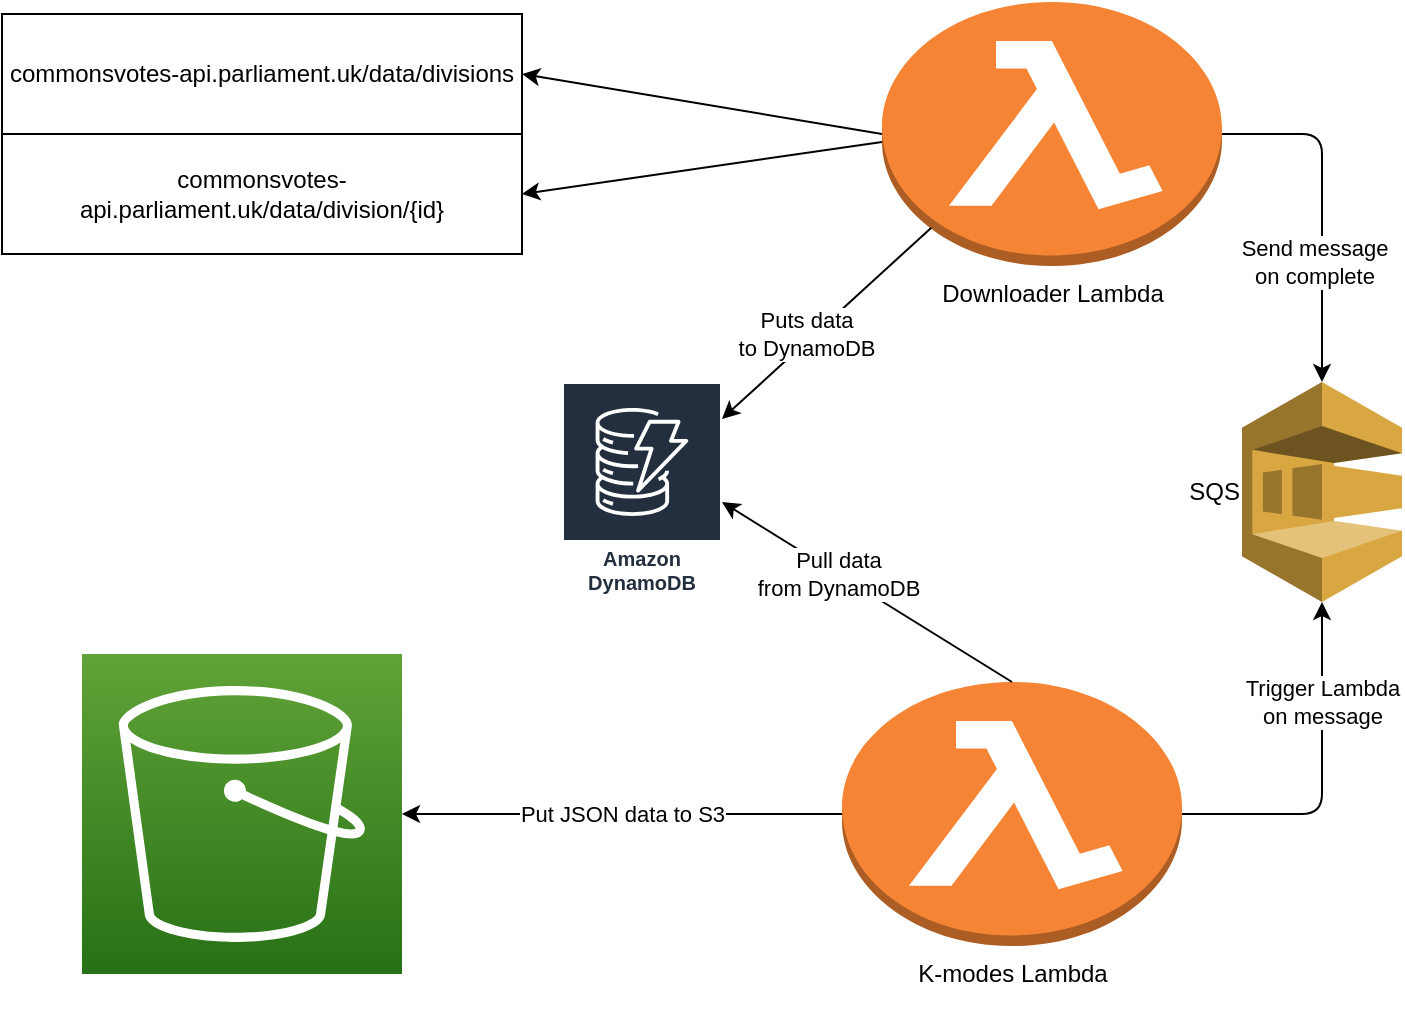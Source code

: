 <mxfile version="14.9.2" type="device"><diagram id="LQEVG9yy0glQRNrWB96x" name="Page-1"><mxGraphModel dx="1422" dy="672" grid="1" gridSize="10" guides="1" tooltips="1" connect="1" arrows="1" fold="1" page="1" pageScale="1" pageWidth="827" pageHeight="1169" math="0" shadow="0"><root><mxCell id="0"/><mxCell id="1" parent="0"/><mxCell id="aIznPB0tb0Mp54J4I825-2" value="commonsvotes-api.parliament.uk/data/divisions" style="rounded=0;whiteSpace=wrap;html=1;" parent="1" vertex="1"><mxGeometry x="60" y="96" width="260" height="60" as="geometry"/></mxCell><mxCell id="aIznPB0tb0Mp54J4I825-4" value="commonsvotes-api.parliament.uk/data/division/{id}" style="rounded=0;whiteSpace=wrap;html=1;" parent="1" vertex="1"><mxGeometry x="60" y="156" width="260" height="60" as="geometry"/></mxCell><mxCell id="aIznPB0tb0Mp54J4I825-5" value="Downloader Lambda" style="outlineConnect=0;dashed=0;verticalLabelPosition=bottom;verticalAlign=top;align=center;html=1;shape=mxgraph.aws3.lambda_function;fillColor=#F58534;gradientColor=none;" parent="1" vertex="1"><mxGeometry x="500" y="90" width="170" height="132" as="geometry"/></mxCell><mxCell id="aIznPB0tb0Mp54J4I825-8" value="" style="endArrow=classic;html=1;entryX=1;entryY=0.5;entryDx=0;entryDy=0;exitX=0;exitY=0.5;exitDx=0;exitDy=0;exitPerimeter=0;" parent="1" source="aIznPB0tb0Mp54J4I825-5" target="aIznPB0tb0Mp54J4I825-2" edge="1"><mxGeometry width="50" height="50" relative="1" as="geometry"><mxPoint x="390" y="370" as="sourcePoint"/><mxPoint x="440" y="320" as="targetPoint"/></mxGeometry></mxCell><mxCell id="aIznPB0tb0Mp54J4I825-9" value="" style="endArrow=classic;html=1;entryX=1;entryY=0.5;entryDx=0;entryDy=0;" parent="1" target="aIznPB0tb0Mp54J4I825-4" edge="1"><mxGeometry width="50" height="50" relative="1" as="geometry"><mxPoint x="500" y="160" as="sourcePoint"/><mxPoint x="330" y="90" as="targetPoint"/></mxGeometry></mxCell><mxCell id="aIznPB0tb0Mp54J4I825-11" value="SQS" style="outlineConnect=0;dashed=0;verticalLabelPosition=middle;verticalAlign=middle;align=right;html=1;shape=mxgraph.aws3.sqs;fillColor=#D9A741;gradientColor=none;labelPosition=left;" parent="1" vertex="1"><mxGeometry x="680" y="280" width="80" height="110" as="geometry"/></mxCell><mxCell id="aIznPB0tb0Mp54J4I825-12" value="" style="endArrow=classic;html=1;entryX=0.5;entryY=0;entryDx=0;entryDy=0;entryPerimeter=0;exitX=1;exitY=0.5;exitDx=0;exitDy=0;exitPerimeter=0;" parent="1" source="aIznPB0tb0Mp54J4I825-5" target="aIznPB0tb0Mp54J4I825-11" edge="1"><mxGeometry width="50" height="50" relative="1" as="geometry"><mxPoint x="390" y="370" as="sourcePoint"/><mxPoint x="440" y="320" as="targetPoint"/><Array as="points"><mxPoint x="720" y="156"/></Array></mxGeometry></mxCell><mxCell id="aIznPB0tb0Mp54J4I825-24" value="&lt;div&gt;Send message&lt;/div&gt;&lt;div&gt;on complete&lt;/div&gt;" style="edgeLabel;html=1;align=center;verticalAlign=middle;resizable=0;points=[];" parent="aIznPB0tb0Mp54J4I825-12" vertex="1" connectable="0"><mxGeometry x="-0.081" y="-4" relative="1" as="geometry"><mxPoint y="34" as="offset"/></mxGeometry></mxCell><mxCell id="aIznPB0tb0Mp54J4I825-13" value="&lt;div&gt;K-modes Lambda&lt;/div&gt;&lt;div&gt;&lt;br&gt;&lt;/div&gt;" style="outlineConnect=0;dashed=0;verticalLabelPosition=bottom;verticalAlign=top;align=center;html=1;shape=mxgraph.aws3.lambda_function;fillColor=#F58534;gradientColor=none;" parent="1" vertex="1"><mxGeometry x="480" y="430" width="170" height="132" as="geometry"/></mxCell><mxCell id="aIznPB0tb0Mp54J4I825-19" value="" style="endArrow=classic;html=1;entryX=0.5;entryY=1;entryDx=0;entryDy=0;entryPerimeter=0;exitX=1;exitY=0.5;exitDx=0;exitDy=0;exitPerimeter=0;" parent="1" source="aIznPB0tb0Mp54J4I825-13" target="aIznPB0tb0Mp54J4I825-11" edge="1"><mxGeometry width="50" height="50" relative="1" as="geometry"><mxPoint x="760" y="540" as="sourcePoint"/><mxPoint x="660" y="490" as="targetPoint"/><Array as="points"><mxPoint x="720" y="496"/></Array></mxGeometry></mxCell><mxCell id="aIznPB0tb0Mp54J4I825-25" value="&lt;div&gt;Trigger Lambda&lt;/div&gt;&lt;div&gt;on message&lt;br&gt;&lt;/div&gt;" style="edgeLabel;html=1;align=center;verticalAlign=middle;resizable=0;points=[];" parent="aIznPB0tb0Mp54J4I825-19" vertex="1" connectable="0"><mxGeometry x="0.625" y="-4" relative="1" as="geometry"><mxPoint x="-4" y="17" as="offset"/></mxGeometry></mxCell><mxCell id="aIznPB0tb0Mp54J4I825-21" value="" style="points=[[0,0,0],[0.25,0,0],[0.5,0,0],[0.75,0,0],[1,0,0],[0,1,0],[0.25,1,0],[0.5,1,0],[0.75,1,0],[1,1,0],[0,0.25,0],[0,0.5,0],[0,0.75,0],[1,0.25,0],[1,0.5,0],[1,0.75,0]];outlineConnect=0;fontColor=#232F3E;gradientColor=#60A337;gradientDirection=north;fillColor=#277116;strokeColor=#ffffff;dashed=0;verticalLabelPosition=bottom;verticalAlign=top;align=center;html=1;fontSize=12;fontStyle=0;aspect=fixed;shape=mxgraph.aws4.resourceIcon;resIcon=mxgraph.aws4.s3;" parent="1" vertex="1"><mxGeometry x="100" y="416" width="160" height="160" as="geometry"/></mxCell><mxCell id="aIznPB0tb0Mp54J4I825-22" value="" style="endArrow=classic;html=1;entryX=1;entryY=0.5;entryDx=0;entryDy=0;entryPerimeter=0;exitX=0;exitY=0.5;exitDx=0;exitDy=0;exitPerimeter=0;" parent="1" source="aIznPB0tb0Mp54J4I825-13" target="aIznPB0tb0Mp54J4I825-21" edge="1"><mxGeometry width="50" height="50" relative="1" as="geometry"><mxPoint x="390" y="370" as="sourcePoint"/><mxPoint x="440" y="320" as="targetPoint"/></mxGeometry></mxCell><mxCell id="aIznPB0tb0Mp54J4I825-23" value="Put JSON data to S3 " style="edgeLabel;html=1;align=center;verticalAlign=middle;resizable=0;points=[];" parent="aIznPB0tb0Mp54J4I825-22" vertex="1" connectable="0"><mxGeometry x="0.291" y="3" relative="1" as="geometry"><mxPoint x="32" y="-3" as="offset"/></mxGeometry></mxCell><mxCell id="aIznPB0tb0Mp54J4I825-26" value="Amazon DynamoDB" style="outlineConnect=0;fontColor=#232F3E;gradientColor=none;strokeColor=#ffffff;fillColor=#232F3E;dashed=0;verticalLabelPosition=middle;verticalAlign=bottom;align=center;html=1;whiteSpace=wrap;fontSize=10;fontStyle=1;spacing=3;shape=mxgraph.aws4.productIcon;prIcon=mxgraph.aws4.dynamodb;" parent="1" vertex="1"><mxGeometry x="340" y="280" width="80" height="110" as="geometry"/></mxCell><mxCell id="aIznPB0tb0Mp54J4I825-27" value="" style="endArrow=classic;html=1;exitX=0.145;exitY=0.855;exitDx=0;exitDy=0;exitPerimeter=0;" parent="1" source="aIznPB0tb0Mp54J4I825-5" target="aIznPB0tb0Mp54J4I825-26" edge="1"><mxGeometry width="50" height="50" relative="1" as="geometry"><mxPoint x="500" y="270" as="sourcePoint"/><mxPoint x="440" y="310" as="targetPoint"/></mxGeometry></mxCell><mxCell id="aIznPB0tb0Mp54J4I825-28" value="&lt;div&gt;Puts data&lt;/div&gt;&lt;div&gt;to DynamoDB&lt;/div&gt;" style="edgeLabel;html=1;align=center;verticalAlign=middle;resizable=0;points=[];" parent="aIznPB0tb0Mp54J4I825-27" vertex="1" connectable="0"><mxGeometry x="0.158" y="-3" relative="1" as="geometry"><mxPoint as="offset"/></mxGeometry></mxCell><mxCell id="aIznPB0tb0Mp54J4I825-29" value="" style="endArrow=classic;html=1;exitX=0.5;exitY=0;exitDx=0;exitDy=0;exitPerimeter=0;" parent="1" source="aIznPB0tb0Mp54J4I825-13" edge="1"><mxGeometry width="50" height="50" relative="1" as="geometry"><mxPoint x="390" y="360" as="sourcePoint"/><mxPoint x="420" y="340" as="targetPoint"/></mxGeometry></mxCell><mxCell id="aIznPB0tb0Mp54J4I825-30" value="&lt;div&gt;Pull data&lt;/div&gt;&lt;div&gt;from DynamoDB&lt;br&gt;&lt;/div&gt;" style="edgeLabel;html=1;align=center;verticalAlign=middle;resizable=0;points=[];" parent="aIznPB0tb0Mp54J4I825-29" vertex="1" connectable="0"><mxGeometry x="0.2" relative="1" as="geometry"><mxPoint as="offset"/></mxGeometry></mxCell></root></mxGraphModel></diagram></mxfile>